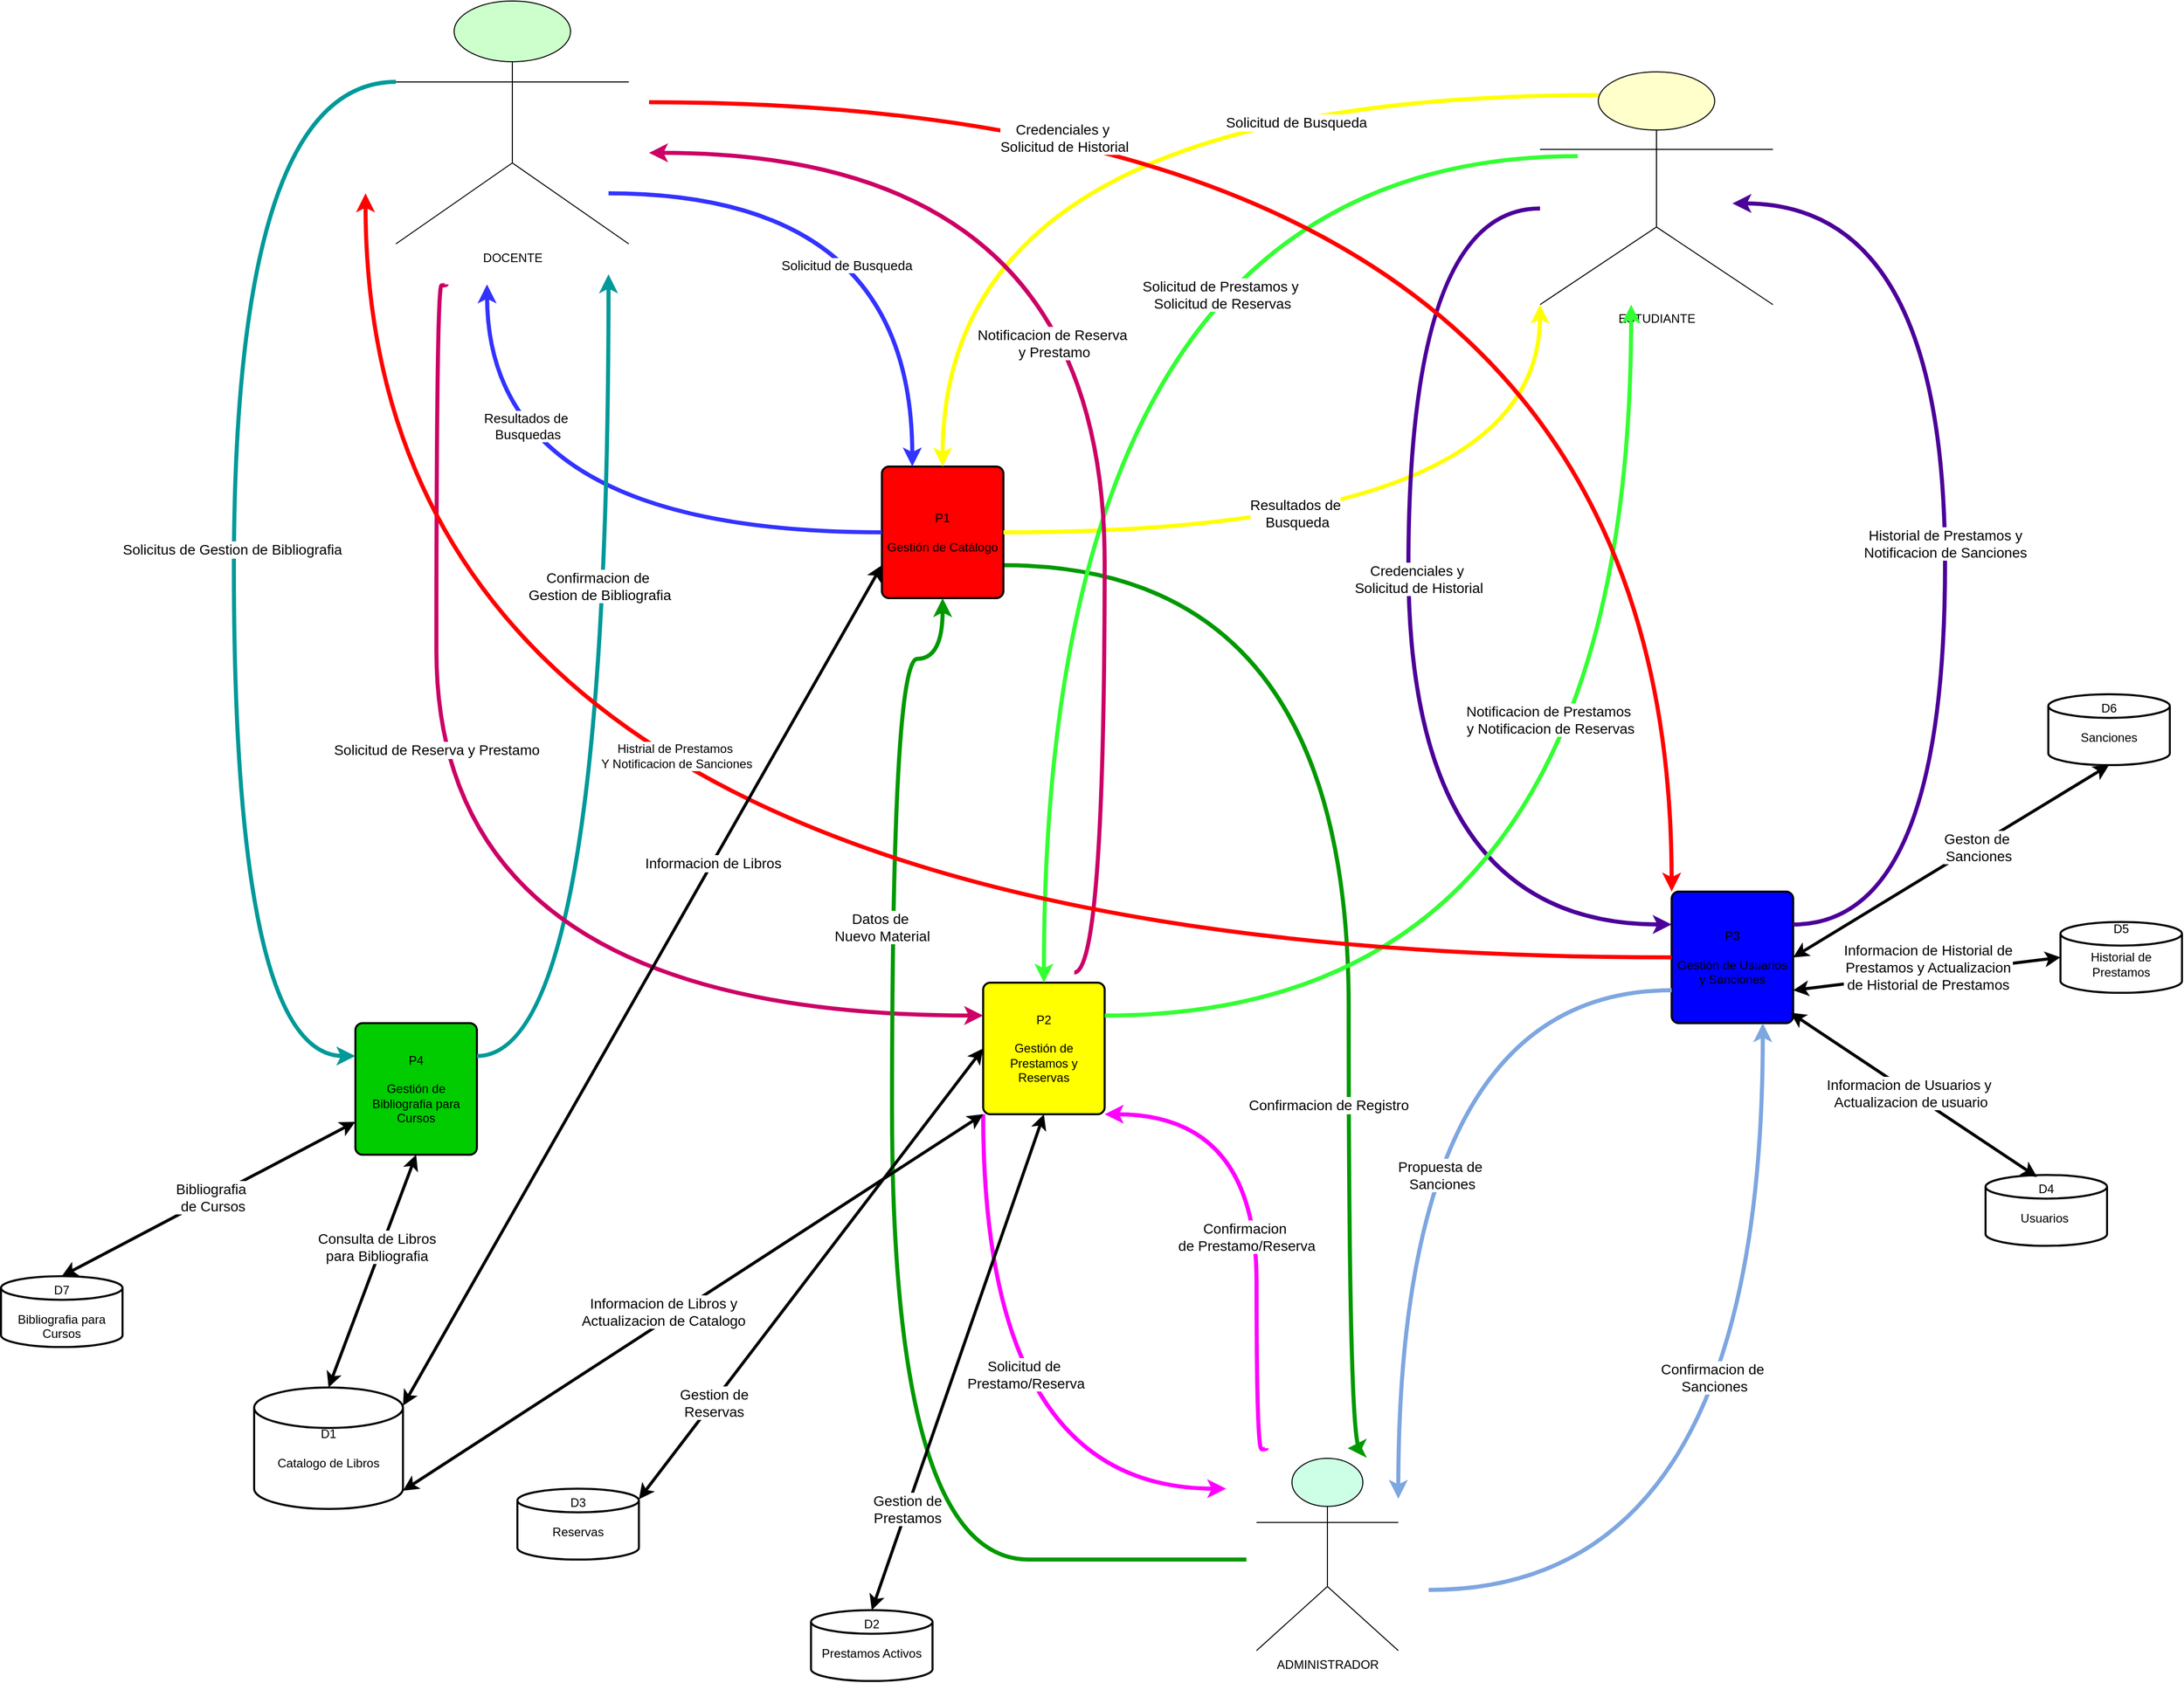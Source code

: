<mxfile version="28.2.0">
  <diagram name="Página-1" id="fpzE4_NS28Rr-2KfHzUo">
    <mxGraphModel dx="2323" dy="1923" grid="1" gridSize="12" guides="1" tooltips="1" connect="1" arrows="1" fold="1" page="1" pageScale="1" pageWidth="827" pageHeight="1169" math="0" shadow="0">
      <root>
        <mxCell id="0" />
        <mxCell id="1" parent="0" />
        <mxCell id="T5yh9XAndWMEfEpCIEIo-2" value="ESTUDIANTE" style="shape=umlActor;verticalLabelPosition=bottom;verticalAlign=top;html=1;outlineConnect=0;fillColor=#FFFFCC;" vertex="1" parent="1">
          <mxGeometry x="770" y="-100" width="230" height="230" as="geometry" />
        </mxCell>
        <mxCell id="T5yh9XAndWMEfEpCIEIo-3" value="DOCENTE" style="shape=umlActor;verticalLabelPosition=bottom;verticalAlign=top;html=1;outlineConnect=0;fillColor=#CCFFCC;" vertex="1" parent="1">
          <mxGeometry x="-360" y="-170" width="230" height="240" as="geometry" />
        </mxCell>
        <mxCell id="T5yh9XAndWMEfEpCIEIo-4" value="ADMINISTRADOR" style="shape=umlActor;verticalLabelPosition=bottom;verticalAlign=top;html=1;outlineConnect=0;fillColor=#CCFFE6;" vertex="1" parent="1">
          <mxGeometry x="490" y="1270" width="140" height="190" as="geometry" />
        </mxCell>
        <mxCell id="T5yh9XAndWMEfEpCIEIo-5" value="D2&lt;div&gt;&lt;br&gt;&lt;/div&gt;&lt;div&gt;Prestamos Activos&lt;/div&gt;&lt;div&gt;&lt;br&gt;&lt;/div&gt;" style="strokeWidth=2;html=1;shape=mxgraph.flowchart.database;whiteSpace=wrap;" vertex="1" parent="1">
          <mxGeometry x="50" y="1420" width="120" height="70" as="geometry" />
        </mxCell>
        <mxCell id="T5yh9XAndWMEfEpCIEIo-49" style="edgeStyle=orthogonalEdgeStyle;rounded=0;orthogonalLoop=1;jettySize=auto;html=1;exitX=1;exitY=0.75;exitDx=0;exitDy=0;curved=1;strokeColor=#009900;strokeWidth=4;" edge="1" parent="1" source="T5yh9XAndWMEfEpCIEIo-6">
          <mxGeometry relative="1" as="geometry">
            <mxPoint x="580" y="1260" as="targetPoint" />
            <Array as="points">
              <mxPoint x="581" y="388" />
              <mxPoint x="581" y="1260" />
            </Array>
          </mxGeometry>
        </mxCell>
        <mxCell id="T5yh9XAndWMEfEpCIEIo-50" value="Confirmacion de Registro" style="edgeLabel;html=1;align=center;verticalAlign=middle;resizable=0;points=[];fontSize=14;" vertex="1" connectable="0" parent="T5yh9XAndWMEfEpCIEIo-49">
          <mxGeometry x="0.093" y="-2" relative="1" as="geometry">
            <mxPoint x="-18" y="211" as="offset" />
          </mxGeometry>
        </mxCell>
        <mxCell id="T5yh9XAndWMEfEpCIEIo-6" value="&lt;div&gt;&lt;font style=&quot;vertical-align: inherit;&quot; dir=&quot;auto&quot;&gt;&lt;font style=&quot;vertical-align: inherit;&quot; dir=&quot;auto&quot;&gt;&lt;font style=&quot;vertical-align: inherit;&quot; dir=&quot;auto&quot;&gt;&lt;font style=&quot;vertical-align: inherit;&quot; dir=&quot;auto&quot;&gt;P1&lt;/font&gt;&lt;/font&gt;&lt;/font&gt;&lt;/font&gt;&lt;/div&gt;&lt;div&gt;&lt;font style=&quot;vertical-align: inherit;&quot; dir=&quot;auto&quot;&gt;&lt;font style=&quot;vertical-align: inherit;&quot; dir=&quot;auto&quot;&gt;&lt;font style=&quot;vertical-align: inherit;&quot; dir=&quot;auto&quot;&gt;&lt;font style=&quot;vertical-align: inherit;&quot; dir=&quot;auto&quot;&gt;&lt;br&gt;&lt;/font&gt;&lt;/font&gt;&lt;/font&gt;&lt;/font&gt;&lt;/div&gt;&lt;div&gt;&lt;font style=&quot;vertical-align: inherit;&quot; dir=&quot;auto&quot;&gt;&lt;font style=&quot;vertical-align: inherit;&quot; dir=&quot;auto&quot;&gt;&lt;font style=&quot;vertical-align: inherit;&quot; dir=&quot;auto&quot;&gt;&lt;font style=&quot;vertical-align: inherit;&quot; dir=&quot;auto&quot;&gt;&lt;font style=&quot;vertical-align: inherit;&quot; dir=&quot;auto&quot;&gt;&lt;font style=&quot;vertical-align: inherit;&quot; dir=&quot;auto&quot;&gt;Gestión de Catálogo&lt;/font&gt;&lt;/font&gt;&lt;/font&gt;&lt;/font&gt;&lt;/font&gt;&lt;/font&gt;&lt;/div&gt;" style="rounded=1;whiteSpace=wrap;html=1;absoluteArcSize=1;arcSize=14;strokeWidth=2;fillColor=#FF0000;" vertex="1" parent="1">
          <mxGeometry x="120" y="290" width="120" height="130" as="geometry" />
        </mxCell>
        <mxCell id="T5yh9XAndWMEfEpCIEIo-13" value="&lt;div&gt;&lt;font style=&quot;vertical-align: inherit;&quot; dir=&quot;auto&quot;&gt;&lt;font style=&quot;vertical-align: inherit;&quot; dir=&quot;auto&quot;&gt;&lt;font style=&quot;vertical-align: inherit;&quot; dir=&quot;auto&quot;&gt;&lt;font style=&quot;vertical-align: inherit;&quot; dir=&quot;auto&quot;&gt;&lt;font style=&quot;vertical-align: inherit;&quot; dir=&quot;auto&quot;&gt;&lt;font style=&quot;vertical-align: inherit;&quot; dir=&quot;auto&quot;&gt;P4&lt;/font&gt;&lt;/font&gt;&lt;/font&gt;&lt;/font&gt;&lt;/font&gt;&lt;/font&gt;&lt;/div&gt;&lt;div&gt;&lt;font style=&quot;vertical-align: inherit;&quot; dir=&quot;auto&quot;&gt;&lt;font style=&quot;vertical-align: inherit;&quot; dir=&quot;auto&quot;&gt;&lt;font style=&quot;vertical-align: inherit;&quot; dir=&quot;auto&quot;&gt;&lt;font style=&quot;vertical-align: inherit;&quot; dir=&quot;auto&quot;&gt;&lt;br&gt;&lt;/font&gt;&lt;/font&gt;&lt;/font&gt;&lt;/font&gt;&lt;/div&gt;&lt;div&gt;&lt;font style=&quot;vertical-align: inherit;&quot; dir=&quot;auto&quot;&gt;&lt;font style=&quot;vertical-align: inherit;&quot; dir=&quot;auto&quot;&gt;&lt;font style=&quot;vertical-align: inherit;&quot; dir=&quot;auto&quot;&gt;&lt;font style=&quot;vertical-align: inherit;&quot; dir=&quot;auto&quot;&gt;&lt;font style=&quot;vertical-align: inherit;&quot; dir=&quot;auto&quot;&gt;&lt;font style=&quot;vertical-align: inherit;&quot; dir=&quot;auto&quot;&gt;&lt;font style=&quot;vertical-align: inherit;&quot; dir=&quot;auto&quot;&gt;&lt;font style=&quot;vertical-align: inherit;&quot; dir=&quot;auto&quot;&gt;Gestión de Bibliografia para Cursos&lt;/font&gt;&lt;/font&gt;&lt;/font&gt;&lt;/font&gt;&lt;/font&gt;&lt;/font&gt;&lt;/font&gt;&lt;/font&gt;&lt;/div&gt;" style="rounded=1;whiteSpace=wrap;html=1;absoluteArcSize=1;arcSize=14;strokeWidth=2;fillColor=#00CC00;" vertex="1" parent="1">
          <mxGeometry x="-400" y="840" width="120" height="130" as="geometry" />
        </mxCell>
        <mxCell id="T5yh9XAndWMEfEpCIEIo-18" value="" style="endArrow=classic;html=1;rounded=0;entryX=0.5;entryY=0;entryDx=0;entryDy=0;strokeWidth=4;strokeColor=#FFFF00;exitX=0.25;exitY=0.1;exitDx=0;exitDy=0;exitPerimeter=0;edgeStyle=orthogonalEdgeStyle;curved=1;" edge="1" parent="1" source="T5yh9XAndWMEfEpCIEIo-2" target="T5yh9XAndWMEfEpCIEIo-6">
          <mxGeometry relative="1" as="geometry">
            <mxPoint x="370" y="120" as="sourcePoint" />
            <mxPoint x="180" y="370" as="targetPoint" />
          </mxGeometry>
        </mxCell>
        <mxCell id="T5yh9XAndWMEfEpCIEIo-19" value="Solicitud de Busqueda" style="edgeLabel;resizable=0;html=1;;align=center;verticalAlign=middle;fontSize=14;" connectable="0" vertex="1" parent="T5yh9XAndWMEfEpCIEIo-18">
          <mxGeometry relative="1" as="geometry">
            <mxPoint x="209" y="27" as="offset" />
          </mxGeometry>
        </mxCell>
        <mxCell id="T5yh9XAndWMEfEpCIEIo-21" value="" style="endArrow=classic;html=1;rounded=0;edgeStyle=orthogonalEdgeStyle;elbow=vertical;curved=1;strokeWidth=4;strokeColor=#FFFF00;entryX=0;entryY=1;entryDx=0;entryDy=0;entryPerimeter=0;" edge="1" parent="1" source="T5yh9XAndWMEfEpCIEIo-6" target="T5yh9XAndWMEfEpCIEIo-2">
          <mxGeometry relative="1" as="geometry">
            <mxPoint x="80" y="250" as="sourcePoint" />
            <mxPoint x="420" y="230" as="targetPoint" />
            <Array as="points">
              <mxPoint x="770" y="355" />
            </Array>
          </mxGeometry>
        </mxCell>
        <mxCell id="T5yh9XAndWMEfEpCIEIo-22" value="Resultados de&lt;div&gt;&amp;nbsp;Busqueda&lt;/div&gt;" style="edgeLabel;resizable=0;html=1;;align=center;verticalAlign=middle;fontSize=14;" connectable="0" vertex="1" parent="T5yh9XAndWMEfEpCIEIo-21">
          <mxGeometry relative="1" as="geometry">
            <mxPoint x="-90" y="-19" as="offset" />
          </mxGeometry>
        </mxCell>
        <mxCell id="T5yh9XAndWMEfEpCIEIo-23" value="" style="endArrow=classic;html=1;rounded=0;entryX=0.25;entryY=0;entryDx=0;entryDy=0;strokeColor=#3333FF;strokeWidth=4;edgeStyle=orthogonalEdgeStyle;curved=1;" edge="1" parent="1" target="T5yh9XAndWMEfEpCIEIo-6">
          <mxGeometry relative="1" as="geometry">
            <mxPoint x="-150" y="20" as="sourcePoint" />
            <mxPoint x="-170" y="290" as="targetPoint" />
          </mxGeometry>
        </mxCell>
        <mxCell id="T5yh9XAndWMEfEpCIEIo-24" value="&lt;font style=&quot;font-size: 13px;&quot;&gt;Solicitud de Busqueda&lt;/font&gt;" style="edgeLabel;resizable=0;html=1;;align=center;verticalAlign=middle;" connectable="0" vertex="1" parent="T5yh9XAndWMEfEpCIEIo-23">
          <mxGeometry relative="1" as="geometry">
            <mxPoint x="-50" y="70" as="offset" />
          </mxGeometry>
        </mxCell>
        <mxCell id="T5yh9XAndWMEfEpCIEIo-25" value="" style="endArrow=classic;html=1;rounded=0;exitX=0;exitY=0.5;exitDx=0;exitDy=0;strokeColor=#3333FF;strokeWidth=4;edgeStyle=orthogonalEdgeStyle;curved=1;" edge="1" parent="1" source="T5yh9XAndWMEfEpCIEIo-6">
          <mxGeometry relative="1" as="geometry">
            <mxPoint x="119.52" y="403.01" as="sourcePoint" />
            <mxPoint x="-270" y="110" as="targetPoint" />
          </mxGeometry>
        </mxCell>
        <mxCell id="T5yh9XAndWMEfEpCIEIo-26" value="Resultados de&amp;nbsp;&lt;div&gt;Busquedas&lt;/div&gt;" style="edgeLabel;resizable=0;html=1;;align=center;verticalAlign=middle;fontSize=13;" connectable="0" vertex="1" parent="T5yh9XAndWMEfEpCIEIo-25">
          <mxGeometry relative="1" as="geometry">
            <mxPoint x="-33" y="-105" as="offset" />
          </mxGeometry>
        </mxCell>
        <mxCell id="T5yh9XAndWMEfEpCIEIo-29" value="" style="endArrow=classic;html=1;rounded=0;exitX=1;exitY=0.25;exitDx=0;exitDy=0;edgeStyle=orthogonalEdgeStyle;curved=1;strokeWidth=4;strokeColor=#009999;" edge="1" parent="1" source="T5yh9XAndWMEfEpCIEIo-13">
          <mxGeometry relative="1" as="geometry">
            <mxPoint x="-120" y="710" as="sourcePoint" />
            <mxPoint x="-150" y="100" as="targetPoint" />
            <Array as="points">
              <mxPoint x="-150" y="873" />
            </Array>
          </mxGeometry>
        </mxCell>
        <mxCell id="T5yh9XAndWMEfEpCIEIo-30" value="Label" style="edgeLabel;resizable=0;html=1;;align=center;verticalAlign=middle;" connectable="0" vertex="1" parent="T5yh9XAndWMEfEpCIEIo-29">
          <mxGeometry relative="1" as="geometry">
            <mxPoint x="66" y="24" as="offset" />
          </mxGeometry>
        </mxCell>
        <mxCell id="T5yh9XAndWMEfEpCIEIo-31" value="" style="endArrow=classic;html=1;rounded=0;edgeStyle=orthogonalEdgeStyle;curved=1;strokeWidth=4;strokeColor=#009999;entryX=0;entryY=0.25;entryDx=0;entryDy=0;exitX=0;exitY=0.333;exitDx=0;exitDy=0;exitPerimeter=0;" edge="1" parent="1" source="T5yh9XAndWMEfEpCIEIo-3" target="T5yh9XAndWMEfEpCIEIo-13">
          <mxGeometry relative="1" as="geometry">
            <mxPoint x="-400" y="-70" as="sourcePoint" />
            <mxPoint x="-430" y="460" as="targetPoint" />
            <Array as="points">
              <mxPoint x="-520" y="-90" />
              <mxPoint x="-520" y="873" />
            </Array>
          </mxGeometry>
        </mxCell>
        <mxCell id="T5yh9XAndWMEfEpCIEIo-32" value="Solicitus de Gestion de Bibliografia&amp;nbsp;" style="edgeLabel;resizable=0;html=1;;align=center;verticalAlign=middle;fontSize=14;" connectable="0" vertex="1" parent="T5yh9XAndWMEfEpCIEIo-31">
          <mxGeometry relative="1" as="geometry" />
        </mxCell>
        <mxCell id="T5yh9XAndWMEfEpCIEIo-34" value="&lt;div&gt;&lt;font style=&quot;vertical-align: inherit;&quot; dir=&quot;auto&quot;&gt;&lt;font style=&quot;vertical-align: inherit;&quot; dir=&quot;auto&quot;&gt;&lt;font style=&quot;vertical-align: inherit;&quot; dir=&quot;auto&quot;&gt;&lt;font style=&quot;vertical-align: inherit;&quot; dir=&quot;auto&quot;&gt;P3&lt;/font&gt;&lt;/font&gt;&lt;/font&gt;&lt;/font&gt;&lt;/div&gt;&lt;div&gt;&lt;font style=&quot;vertical-align: inherit;&quot; dir=&quot;auto&quot;&gt;&lt;font style=&quot;vertical-align: inherit;&quot; dir=&quot;auto&quot;&gt;&lt;font style=&quot;vertical-align: inherit;&quot; dir=&quot;auto&quot;&gt;&lt;font style=&quot;vertical-align: inherit;&quot; dir=&quot;auto&quot;&gt;&lt;br&gt;&lt;/font&gt;&lt;/font&gt;&lt;/font&gt;&lt;/font&gt;&lt;/div&gt;&lt;div&gt;&lt;font style=&quot;vertical-align: inherit;&quot; dir=&quot;auto&quot;&gt;&lt;font style=&quot;vertical-align: inherit;&quot; dir=&quot;auto&quot;&gt;&lt;font style=&quot;vertical-align: inherit;&quot; dir=&quot;auto&quot;&gt;&lt;font style=&quot;vertical-align: inherit;&quot; dir=&quot;auto&quot;&gt;&lt;font style=&quot;vertical-align: inherit;&quot; dir=&quot;auto&quot;&gt;&lt;font style=&quot;vertical-align: inherit;&quot; dir=&quot;auto&quot;&gt;Gestión de Usuarios y Sanciones&lt;/font&gt;&lt;/font&gt;&lt;/font&gt;&lt;/font&gt;&lt;/font&gt;&lt;/font&gt;&lt;/div&gt;" style="rounded=1;whiteSpace=wrap;html=1;absoluteArcSize=1;arcSize=14;strokeWidth=2;fillColor=#0000FF;" vertex="1" parent="1">
          <mxGeometry x="900" y="710" width="120" height="130" as="geometry" />
        </mxCell>
        <mxCell id="T5yh9XAndWMEfEpCIEIo-35" value="D4&lt;div&gt;&lt;br&gt;&lt;/div&gt;&lt;div&gt;Usuarios&amp;nbsp;&lt;/div&gt;&lt;div&gt;&lt;br&gt;&lt;/div&gt;" style="strokeWidth=2;html=1;shape=mxgraph.flowchart.database;whiteSpace=wrap;" vertex="1" parent="1">
          <mxGeometry x="1210" y="990" width="120" height="70" as="geometry" />
        </mxCell>
        <mxCell id="T5yh9XAndWMEfEpCIEIo-36" value="" style="endArrow=classic;html=1;rounded=0;strokeWidth=4;strokeColor=#4C0099;exitX=1;exitY=0.25;exitDx=0;exitDy=0;edgeStyle=orthogonalEdgeStyle;curved=1;" edge="1" parent="1" source="T5yh9XAndWMEfEpCIEIo-34">
          <mxGeometry relative="1" as="geometry">
            <mxPoint x="1040" y="708" as="sourcePoint" />
            <mxPoint x="960" y="30" as="targetPoint" />
            <Array as="points">
              <mxPoint x="1170" y="743" />
              <mxPoint x="1170" y="30" />
            </Array>
          </mxGeometry>
        </mxCell>
        <mxCell id="T5yh9XAndWMEfEpCIEIo-37" value="Historial de Prestamos y&lt;div&gt;Notificacion de Sanciones&lt;/div&gt;" style="edgeLabel;resizable=0;html=1;;align=center;verticalAlign=middle;fontSize=14;" connectable="0" vertex="1" parent="T5yh9XAndWMEfEpCIEIo-36">
          <mxGeometry relative="1" as="geometry">
            <mxPoint y="10" as="offset" />
          </mxGeometry>
        </mxCell>
        <mxCell id="T5yh9XAndWMEfEpCIEIo-38" value="" style="endArrow=classic;html=1;rounded=0;entryX=0;entryY=0.25;entryDx=0;entryDy=0;edgeStyle=orthogonalEdgeStyle;elbow=vertical;curved=1;strokeWidth=4;strokeColor=#4C0099;" edge="1" parent="1" source="T5yh9XAndWMEfEpCIEIo-2" target="T5yh9XAndWMEfEpCIEIo-34">
          <mxGeometry relative="1" as="geometry">
            <mxPoint x="510" y="230" as="sourcePoint" />
            <mxPoint x="970" y="220" as="targetPoint" />
            <Array as="points">
              <mxPoint x="640" y="35" />
              <mxPoint x="640" y="743" />
            </Array>
          </mxGeometry>
        </mxCell>
        <mxCell id="T5yh9XAndWMEfEpCIEIo-39" value="Credenciales y&amp;nbsp;&lt;div&gt;Solicitud de Historial&lt;/div&gt;" style="edgeLabel;resizable=0;html=1;;align=center;verticalAlign=middle;fontSize=14;" connectable="0" vertex="1" parent="T5yh9XAndWMEfEpCIEIo-38">
          <mxGeometry relative="1" as="geometry">
            <mxPoint x="10" y="-53" as="offset" />
          </mxGeometry>
        </mxCell>
        <mxCell id="T5yh9XAndWMEfEpCIEIo-40" value="&lt;div&gt;&lt;font style=&quot;vertical-align: inherit;&quot; dir=&quot;auto&quot;&gt;&lt;font style=&quot;vertical-align: inherit;&quot; dir=&quot;auto&quot;&gt;&lt;font style=&quot;vertical-align: inherit;&quot; dir=&quot;auto&quot;&gt;&lt;font style=&quot;vertical-align: inherit;&quot; dir=&quot;auto&quot;&gt;&lt;font style=&quot;vertical-align: inherit;&quot; dir=&quot;auto&quot;&gt;&lt;font style=&quot;vertical-align: inherit;&quot; dir=&quot;auto&quot;&gt;P2&lt;/font&gt;&lt;/font&gt;&lt;/font&gt;&lt;/font&gt;&lt;/font&gt;&lt;/font&gt;&lt;/div&gt;&lt;div&gt;&lt;font style=&quot;vertical-align: inherit;&quot; dir=&quot;auto&quot;&gt;&lt;font style=&quot;vertical-align: inherit;&quot; dir=&quot;auto&quot;&gt;&lt;font style=&quot;vertical-align: inherit;&quot; dir=&quot;auto&quot;&gt;&lt;font style=&quot;vertical-align: inherit;&quot; dir=&quot;auto&quot;&gt;&lt;br&gt;&lt;/font&gt;&lt;/font&gt;&lt;/font&gt;&lt;/font&gt;&lt;/div&gt;&lt;div&gt;&lt;font style=&quot;vertical-align: inherit;&quot; dir=&quot;auto&quot;&gt;&lt;font style=&quot;vertical-align: inherit;&quot; dir=&quot;auto&quot;&gt;&lt;font style=&quot;vertical-align: inherit;&quot; dir=&quot;auto&quot;&gt;&lt;font style=&quot;vertical-align: inherit;&quot; dir=&quot;auto&quot;&gt;&lt;font style=&quot;vertical-align: inherit;&quot; dir=&quot;auto&quot;&gt;&lt;font style=&quot;vertical-align: inherit;&quot; dir=&quot;auto&quot;&gt;&lt;font style=&quot;vertical-align: inherit;&quot; dir=&quot;auto&quot;&gt;&lt;font style=&quot;vertical-align: inherit;&quot; dir=&quot;auto&quot;&gt;Gestión de Prestamos y Reservas&lt;/font&gt;&lt;/font&gt;&lt;/font&gt;&lt;/font&gt;&lt;/font&gt;&lt;/font&gt;&lt;/font&gt;&lt;/font&gt;&lt;/div&gt;" style="rounded=1;whiteSpace=wrap;html=1;absoluteArcSize=1;arcSize=14;strokeWidth=2;fillColor=#FFFF00;" vertex="1" parent="1">
          <mxGeometry x="220" y="800" width="120" height="130" as="geometry" />
        </mxCell>
        <mxCell id="T5yh9XAndWMEfEpCIEIo-41" value="" style="endArrow=classic;html=1;rounded=0;entryX=0.5;entryY=0;entryDx=0;entryDy=0;strokeColor=#33FF33;strokeWidth=4;exitX=0.162;exitY=0.362;exitDx=0;exitDy=0;exitPerimeter=0;edgeStyle=orthogonalEdgeStyle;curved=1;" edge="1" parent="1" source="T5yh9XAndWMEfEpCIEIo-2" target="T5yh9XAndWMEfEpCIEIo-40">
          <mxGeometry relative="1" as="geometry">
            <mxPoint x="460" y="240" as="sourcePoint" />
            <mxPoint x="230" y="500" as="targetPoint" />
          </mxGeometry>
        </mxCell>
        <mxCell id="T5yh9XAndWMEfEpCIEIo-42" value="Solicitud de Prestamos y&amp;nbsp;&lt;div&gt;Solicitud de Reservas&lt;/div&gt;" style="edgeLabel;resizable=0;html=1;;align=center;verticalAlign=middle;fontSize=14;" connectable="0" vertex="1" parent="T5yh9XAndWMEfEpCIEIo-41">
          <mxGeometry relative="1" as="geometry">
            <mxPoint x="176" y="-8" as="offset" />
          </mxGeometry>
        </mxCell>
        <mxCell id="T5yh9XAndWMEfEpCIEIo-43" value="" style="endArrow=classic;html=1;rounded=0;exitX=1;exitY=0.25;exitDx=0;exitDy=0;edgeStyle=orthogonalEdgeStyle;curved=1;strokeColor=#33FF33;strokeWidth=4;" edge="1" parent="1" source="T5yh9XAndWMEfEpCIEIo-40" target="T5yh9XAndWMEfEpCIEIo-2">
          <mxGeometry relative="1" as="geometry">
            <mxPoint x="130" y="620" as="sourcePoint" />
            <mxPoint x="550" y="180" as="targetPoint" />
            <Array as="points">
              <mxPoint x="860" y="833" />
            </Array>
          </mxGeometry>
        </mxCell>
        <mxCell id="T5yh9XAndWMEfEpCIEIo-44" value="Notificacion de Prestamos&amp;nbsp;&lt;div&gt;y Notificacion de Reservas&lt;/div&gt;" style="edgeLabel;resizable=0;html=1;;align=center;verticalAlign=middle;fontSize=14;" connectable="0" vertex="1" parent="T5yh9XAndWMEfEpCIEIo-43">
          <mxGeometry relative="1" as="geometry">
            <mxPoint x="-80" y="-201" as="offset" />
          </mxGeometry>
        </mxCell>
        <mxCell id="T5yh9XAndWMEfEpCIEIo-45" value="" style="endArrow=classic;html=1;rounded=0;entryX=0;entryY=0.25;entryDx=0;entryDy=0;strokeColor=#CC0066;strokeWidth=4;edgeStyle=orthogonalEdgeStyle;curved=1;" edge="1" parent="1" target="T5yh9XAndWMEfEpCIEIo-40">
          <mxGeometry relative="1" as="geometry">
            <mxPoint x="-310" y="110" as="sourcePoint" />
            <mxPoint x="230" y="740" as="targetPoint" />
            <Array as="points">
              <mxPoint x="-320" y="111" />
              <mxPoint x="-320" y="833" />
            </Array>
          </mxGeometry>
        </mxCell>
        <mxCell id="T5yh9XAndWMEfEpCIEIo-46" value="Solicitud de Reserva y Prestamo" style="edgeLabel;resizable=0;html=1;;align=center;verticalAlign=middle;fontSize=14;" connectable="0" vertex="1" parent="T5yh9XAndWMEfEpCIEIo-45">
          <mxGeometry relative="1" as="geometry">
            <mxPoint y="-167" as="offset" />
          </mxGeometry>
        </mxCell>
        <mxCell id="T5yh9XAndWMEfEpCIEIo-47" value="" style="endArrow=classic;html=1;rounded=0;strokeColor=#CC0066;strokeWidth=4;edgeStyle=orthogonalEdgeStyle;curved=1;" edge="1" parent="1">
          <mxGeometry relative="1" as="geometry">
            <mxPoint x="310" y="790" as="sourcePoint" />
            <mxPoint x="-110" y="-20" as="targetPoint" />
            <Array as="points">
              <mxPoint x="340" y="790" />
              <mxPoint x="340" y="-20" />
            </Array>
          </mxGeometry>
        </mxCell>
        <mxCell id="T5yh9XAndWMEfEpCIEIo-48" value="Notificacion de Reserva&lt;div&gt;&amp;nbsp;y Prestamo&lt;/div&gt;" style="edgeLabel;resizable=0;html=1;;align=center;verticalAlign=middle;fontSize=14;" connectable="0" vertex="1" parent="T5yh9XAndWMEfEpCIEIo-47">
          <mxGeometry relative="1" as="geometry">
            <mxPoint x="-52" y="-7" as="offset" />
          </mxGeometry>
        </mxCell>
        <mxCell id="T5yh9XAndWMEfEpCIEIo-51" value="" style="endArrow=classic;html=1;rounded=0;entryX=0.5;entryY=1;entryDx=0;entryDy=0;edgeStyle=orthogonalEdgeStyle;curved=1;strokeColor=#009900;strokeWidth=4;" edge="1" parent="1" target="T5yh9XAndWMEfEpCIEIo-6">
          <mxGeometry relative="1" as="geometry">
            <mxPoint x="480" y="1370" as="sourcePoint" />
            <mxPoint x="660" y="360" as="targetPoint" />
            <Array as="points">
              <mxPoint x="400" y="1370" />
              <mxPoint x="130" y="1370" />
              <mxPoint x="130" y="480" />
              <mxPoint x="180" y="480" />
            </Array>
          </mxGeometry>
        </mxCell>
        <mxCell id="T5yh9XAndWMEfEpCIEIo-52" value="Datos de&amp;nbsp;&lt;div&gt;Nuevo Material&lt;/div&gt;" style="edgeLabel;resizable=0;html=1;;align=center;verticalAlign=middle;fontSize=14;" connectable="0" vertex="1" parent="T5yh9XAndWMEfEpCIEIo-51">
          <mxGeometry relative="1" as="geometry">
            <mxPoint x="-10" y="-300" as="offset" />
          </mxGeometry>
        </mxCell>
        <mxCell id="T5yh9XAndWMEfEpCIEIo-61" value="" style="endArrow=classic;html=1;rounded=0;exitX=0;exitY=1;exitDx=0;exitDy=0;edgeStyle=orthogonalEdgeStyle;curved=1;strokeColor=#FF00FF;strokeWidth=4;" edge="1" parent="1" source="T5yh9XAndWMEfEpCIEIo-40">
          <mxGeometry relative="1" as="geometry">
            <mxPoint x="410" y="1150" as="sourcePoint" />
            <mxPoint x="460" y="1300" as="targetPoint" />
            <Array as="points">
              <mxPoint x="220" y="1300" />
            </Array>
          </mxGeometry>
        </mxCell>
        <mxCell id="T5yh9XAndWMEfEpCIEIo-62" value="&lt;span style=&quot;font-size: 14px;&quot;&gt;Solicitud de&lt;/span&gt;&lt;div&gt;&lt;span style=&quot;font-size: 14px;&quot;&gt;&amp;nbsp;Prestamo/Reserva&lt;/span&gt;&lt;/div&gt;" style="edgeLabel;resizable=0;html=1;;align=center;verticalAlign=middle;" connectable="0" vertex="1" parent="T5yh9XAndWMEfEpCIEIo-61">
          <mxGeometry relative="1" as="geometry">
            <mxPoint x="40" y="-48" as="offset" />
          </mxGeometry>
        </mxCell>
        <mxCell id="T5yh9XAndWMEfEpCIEIo-63" value="" style="endArrow=classic;html=1;rounded=0;entryX=1;entryY=1;entryDx=0;entryDy=0;edgeStyle=orthogonalEdgeStyle;curved=1;strokeColor=#FF00FF;strokeWidth=4;" edge="1" parent="1" target="T5yh9XAndWMEfEpCIEIo-40">
          <mxGeometry relative="1" as="geometry">
            <mxPoint x="500" y="1260" as="sourcePoint" />
            <mxPoint x="510" y="1150" as="targetPoint" />
            <Array as="points">
              <mxPoint x="490" y="1261" />
              <mxPoint x="490" y="930" />
            </Array>
          </mxGeometry>
        </mxCell>
        <mxCell id="T5yh9XAndWMEfEpCIEIo-64" value="Confirmacion&amp;nbsp;&lt;div&gt;de Prestamo/Reserva&lt;/div&gt;" style="edgeLabel;resizable=0;html=1;;align=center;verticalAlign=middle;fontSize=14;" connectable="0" vertex="1" parent="T5yh9XAndWMEfEpCIEIo-63">
          <mxGeometry relative="1" as="geometry">
            <mxPoint x="-10" y="25" as="offset" />
          </mxGeometry>
        </mxCell>
        <mxCell id="T5yh9XAndWMEfEpCIEIo-68" value="" style="endArrow=classic;html=1;rounded=0;exitX=0;exitY=0.75;exitDx=0;exitDy=0;edgeStyle=orthogonalEdgeStyle;curved=1;strokeWidth=4;strokeColor=#7EA6E0;" edge="1" parent="1" source="T5yh9XAndWMEfEpCIEIo-34">
          <mxGeometry relative="1" as="geometry">
            <mxPoint x="410" y="970" as="sourcePoint" />
            <mxPoint x="630" y="1310" as="targetPoint" />
          </mxGeometry>
        </mxCell>
        <mxCell id="T5yh9XAndWMEfEpCIEIo-69" value="Propuesta de&amp;nbsp;&lt;div&gt;Sanciones&lt;/div&gt;" style="edgeLabel;resizable=0;html=1;;align=center;verticalAlign=middle;fontSize=14;" connectable="0" vertex="1" parent="T5yh9XAndWMEfEpCIEIo-68">
          <mxGeometry relative="1" as="geometry">
            <mxPoint x="42" y="66" as="offset" />
          </mxGeometry>
        </mxCell>
        <mxCell id="T5yh9XAndWMEfEpCIEIo-70" value="" style="endArrow=classic;html=1;rounded=0;entryX=0.75;entryY=1;entryDx=0;entryDy=0;edgeStyle=orthogonalEdgeStyle;curved=1;strokeWidth=4;strokeColor=#7EA6E0;" edge="1" parent="1" target="T5yh9XAndWMEfEpCIEIo-34">
          <mxGeometry relative="1" as="geometry">
            <mxPoint x="660" y="1400" as="sourcePoint" />
            <mxPoint x="510" y="1150" as="targetPoint" />
          </mxGeometry>
        </mxCell>
        <mxCell id="T5yh9XAndWMEfEpCIEIo-71" value="Confirmacion de&lt;div&gt;&amp;nbsp;Sanciones&lt;/div&gt;" style="edgeLabel;resizable=0;html=1;;align=center;verticalAlign=middle;fontSize=14;" connectable="0" vertex="1" parent="T5yh9XAndWMEfEpCIEIo-70">
          <mxGeometry relative="1" as="geometry">
            <mxPoint x="-50" y="-95" as="offset" />
          </mxGeometry>
        </mxCell>
        <mxCell id="T5yh9XAndWMEfEpCIEIo-72" value="D5&lt;div&gt;&lt;br&gt;&lt;/div&gt;&lt;div&gt;Historial de Prestamos&lt;/div&gt;&lt;div&gt;&lt;br&gt;&lt;/div&gt;" style="strokeWidth=2;html=1;shape=mxgraph.flowchart.database;whiteSpace=wrap;" vertex="1" parent="1">
          <mxGeometry x="1284" y="740" width="120" height="70" as="geometry" />
        </mxCell>
        <mxCell id="T5yh9XAndWMEfEpCIEIo-73" value="D6&lt;div&gt;&lt;br&gt;&lt;/div&gt;&lt;div&gt;Sanciones&lt;/div&gt;&lt;div&gt;&lt;br&gt;&lt;/div&gt;" style="strokeWidth=2;html=1;shape=mxgraph.flowchart.database;whiteSpace=wrap;" vertex="1" parent="1">
          <mxGeometry x="1272" y="515" width="120" height="70" as="geometry" />
        </mxCell>
        <mxCell id="T5yh9XAndWMEfEpCIEIo-75" value="" style="endArrow=classic;html=1;rounded=0;entryX=0;entryY=0;entryDx=0;entryDy=0;strokeColor=#FF0000;strokeWidth=4;edgeStyle=orthogonalEdgeStyle;curved=1;" edge="1" parent="1" target="T5yh9XAndWMEfEpCIEIo-34">
          <mxGeometry relative="1" as="geometry">
            <mxPoint x="-110" y="-70" as="sourcePoint" />
            <mxPoint x="282" y="220" as="targetPoint" />
          </mxGeometry>
        </mxCell>
        <mxCell id="T5yh9XAndWMEfEpCIEIo-76" value="Credenciales y&amp;nbsp;&lt;div&gt;Solicitud de Historial&lt;/div&gt;" style="edgeLabel;resizable=0;html=1;;align=center;verticalAlign=middle;fontSize=14;" connectable="0" vertex="1" parent="T5yh9XAndWMEfEpCIEIo-75">
          <mxGeometry relative="1" as="geometry">
            <mxPoint x="-485" y="34" as="offset" />
          </mxGeometry>
        </mxCell>
        <mxCell id="T5yh9XAndWMEfEpCIEIo-77" value="" style="endArrow=classic;html=1;rounded=0;exitX=0;exitY=0.5;exitDx=0;exitDy=0;strokeColor=#FF0000;strokeWidth=4;edgeStyle=orthogonalEdgeStyle;curved=1;" edge="1" parent="1" source="T5yh9XAndWMEfEpCIEIo-34">
          <mxGeometry relative="1" as="geometry">
            <mxPoint x="340" y="610" as="sourcePoint" />
            <mxPoint x="-390" y="20" as="targetPoint" />
          </mxGeometry>
        </mxCell>
        <mxCell id="T5yh9XAndWMEfEpCIEIo-78" value="Confirmacion de&amp;nbsp;&lt;div&gt;Gestion&amp;nbsp;&lt;span style=&quot;background-color: light-dark(#ffffff, var(--ge-dark-color, #121212)); color: light-dark(rgb(0, 0, 0), rgb(255, 255, 255));&quot;&gt;de Bibliografia&lt;/span&gt;&lt;/div&gt;" style="edgeLabel;resizable=0;html=1;;align=center;verticalAlign=middle;fontSize=14;" connectable="0" vertex="1" parent="T5yh9XAndWMEfEpCIEIo-77">
          <mxGeometry relative="1" as="geometry">
            <mxPoint x="-37" y="-367" as="offset" />
          </mxGeometry>
        </mxCell>
        <mxCell id="T5yh9XAndWMEfEpCIEIo-111" value="&lt;span&gt;Histrial de Prestamos&amp;nbsp;&lt;/span&gt;&lt;div&gt;&lt;span&gt;Y Notificacion de Sanciones&lt;/span&gt;&lt;/div&gt;" style="edgeLabel;html=1;align=center;verticalAlign=middle;resizable=0;points=[];fontSize=12;" vertex="1" connectable="0" parent="T5yh9XAndWMEfEpCIEIo-77">
          <mxGeometry x="-0.047" y="-198" relative="1" as="geometry">
            <mxPoint x="-9" y="-1" as="offset" />
          </mxGeometry>
        </mxCell>
        <mxCell id="T5yh9XAndWMEfEpCIEIo-80" value="D3&lt;div&gt;&lt;br&gt;&lt;/div&gt;&lt;div&gt;Reservas&lt;/div&gt;&lt;div&gt;&lt;br&gt;&lt;/div&gt;" style="strokeWidth=2;html=1;shape=mxgraph.flowchart.database;whiteSpace=wrap;" vertex="1" parent="1">
          <mxGeometry x="-240" y="1300" width="120" height="70" as="geometry" />
        </mxCell>
        <mxCell id="T5yh9XAndWMEfEpCIEIo-83" value="" style="endArrow=classic;startArrow=classic;html=1;rounded=0;entryX=0.5;entryY=1;entryDx=0;entryDy=0;exitX=0.5;exitY=0;exitDx=0;exitDy=0;exitPerimeter=0;strokeWidth=3;" edge="1" parent="1" source="T5yh9XAndWMEfEpCIEIo-5" target="T5yh9XAndWMEfEpCIEIo-40">
          <mxGeometry width="50" height="50" relative="1" as="geometry">
            <mxPoint y="1230" as="sourcePoint" />
            <mxPoint x="50" y="1180" as="targetPoint" />
          </mxGeometry>
        </mxCell>
        <mxCell id="T5yh9XAndWMEfEpCIEIo-123" value="&lt;span style=&quot;font-size: 14px;&quot;&gt;Gestion de&lt;/span&gt;&lt;div&gt;&lt;span style=&quot;font-size: 14px;&quot;&gt;Prestamos&lt;/span&gt;&lt;/div&gt;" style="edgeLabel;html=1;align=center;verticalAlign=middle;resizable=0;points=[];" vertex="1" connectable="0" parent="T5yh9XAndWMEfEpCIEIo-83">
          <mxGeometry x="-0.556" y="4" relative="1" as="geometry">
            <mxPoint x="1" y="10" as="offset" />
          </mxGeometry>
        </mxCell>
        <mxCell id="T5yh9XAndWMEfEpCIEIo-84" value="" style="endArrow=classic;startArrow=classic;html=1;rounded=0;entryX=0;entryY=0.5;entryDx=0;entryDy=0;exitX=1;exitY=0.15;exitDx=0;exitDy=0;exitPerimeter=0;strokeWidth=3;" edge="1" parent="1" source="T5yh9XAndWMEfEpCIEIo-80" target="T5yh9XAndWMEfEpCIEIo-40">
          <mxGeometry width="50" height="50" relative="1" as="geometry">
            <mxPoint x="40" y="1310" as="sourcePoint" />
            <mxPoint x="290" y="940" as="targetPoint" />
          </mxGeometry>
        </mxCell>
        <mxCell id="T5yh9XAndWMEfEpCIEIo-124" value="Gestion de&lt;div&gt;Reservas&lt;/div&gt;" style="edgeLabel;html=1;align=center;verticalAlign=middle;resizable=0;points=[];fontSize=14;" vertex="1" connectable="0" parent="T5yh9XAndWMEfEpCIEIo-84">
          <mxGeometry x="-0.568" relative="1" as="geometry">
            <mxPoint as="offset" />
          </mxGeometry>
        </mxCell>
        <mxCell id="T5yh9XAndWMEfEpCIEIo-86" value="" style="endArrow=classic;startArrow=classic;html=1;rounded=0;entryX=0;entryY=0.75;entryDx=0;entryDy=0;exitX=1;exitY=0.15;exitDx=0;exitDy=0;exitPerimeter=0;strokeWidth=3;" edge="1" parent="1" source="T5yh9XAndWMEfEpCIEIo-88" target="T5yh9XAndWMEfEpCIEIo-6">
          <mxGeometry width="50" height="50" relative="1" as="geometry">
            <mxPoint x="-110" y="1181" as="sourcePoint" />
            <mxPoint x="230" y="875" as="targetPoint" />
          </mxGeometry>
        </mxCell>
        <mxCell id="T5yh9XAndWMEfEpCIEIo-121" value="&lt;span style=&quot;font-size: 14px;&quot;&gt;Informacion de Libros&lt;/span&gt;" style="edgeLabel;html=1;align=center;verticalAlign=middle;resizable=0;points=[];" vertex="1" connectable="0" parent="T5yh9XAndWMEfEpCIEIo-86">
          <mxGeometry x="0.291" relative="1" as="geometry">
            <mxPoint as="offset" />
          </mxGeometry>
        </mxCell>
        <mxCell id="T5yh9XAndWMEfEpCIEIo-87" value="&lt;font style=&quot;vertical-align: inherit;&quot; dir=&quot;auto&quot;&gt;&lt;font style=&quot;vertical-align: inherit;&quot; dir=&quot;auto&quot;&gt;D7&lt;/font&gt;&lt;/font&gt;&lt;div&gt;&lt;font style=&quot;vertical-align: inherit;&quot; dir=&quot;auto&quot;&gt;&lt;font style=&quot;vertical-align: inherit;&quot; dir=&quot;auto&quot;&gt;&lt;br&gt;&lt;/font&gt;&lt;/font&gt;&lt;/div&gt;&lt;div&gt;&lt;font style=&quot;vertical-align: inherit;&quot; dir=&quot;auto&quot;&gt;&lt;font style=&quot;vertical-align: inherit;&quot; dir=&quot;auto&quot;&gt;Bibliografia para Cursos&lt;/font&gt;&lt;/font&gt;&lt;/div&gt;" style="strokeWidth=2;html=1;shape=mxgraph.flowchart.database;whiteSpace=wrap;" vertex="1" parent="1">
          <mxGeometry x="-750" y="1090" width="120" height="70" as="geometry" />
        </mxCell>
        <mxCell id="T5yh9XAndWMEfEpCIEIo-88" value="&lt;font style=&quot;vertical-align: inherit;&quot; dir=&quot;auto&quot;&gt;&lt;font style=&quot;vertical-align: inherit;&quot; dir=&quot;auto&quot;&gt;D1&lt;/font&gt;&lt;/font&gt;&lt;div&gt;&lt;font style=&quot;vertical-align: inherit;&quot; dir=&quot;auto&quot;&gt;&lt;font style=&quot;vertical-align: inherit;&quot; dir=&quot;auto&quot;&gt;&lt;br&gt;&lt;/font&gt;&lt;/font&gt;&lt;/div&gt;&lt;div&gt;Catalogo de Libros&lt;/div&gt;" style="strokeWidth=2;html=1;shape=mxgraph.flowchart.database;whiteSpace=wrap;" vertex="1" parent="1">
          <mxGeometry x="-500" y="1200" width="147" height="120" as="geometry" />
        </mxCell>
        <mxCell id="T5yh9XAndWMEfEpCIEIo-90" value="" style="endArrow=classic;startArrow=classic;html=1;rounded=0;exitX=1;exitY=0.85;exitDx=0;exitDy=0;exitPerimeter=0;strokeWidth=3;entryX=0;entryY=1;entryDx=0;entryDy=0;" edge="1" parent="1" source="T5yh9XAndWMEfEpCIEIo-88" target="T5yh9XAndWMEfEpCIEIo-40">
          <mxGeometry width="50" height="50" relative="1" as="geometry">
            <mxPoint y="870" as="sourcePoint" />
            <mxPoint x="240" y="940" as="targetPoint" />
          </mxGeometry>
        </mxCell>
        <mxCell id="T5yh9XAndWMEfEpCIEIo-122" value="&lt;span style=&quot;font-size: 14px;&quot;&gt;Informacion de Libros y&lt;/span&gt;&lt;div&gt;&lt;span style=&quot;font-size: 14px;&quot;&gt;Actualizacion de Catalogo&lt;/span&gt;&lt;/div&gt;" style="edgeLabel;html=1;align=center;verticalAlign=middle;resizable=0;points=[];" vertex="1" connectable="0" parent="T5yh9XAndWMEfEpCIEIo-90">
          <mxGeometry x="-0.039" y="-1" relative="1" as="geometry">
            <mxPoint x="-19" y="1" as="offset" />
          </mxGeometry>
        </mxCell>
        <mxCell id="T5yh9XAndWMEfEpCIEIo-91" value="" style="endArrow=classic;startArrow=classic;html=1;rounded=0;exitX=0.5;exitY=0;exitDx=0;exitDy=0;exitPerimeter=0;entryX=0.5;entryY=1;entryDx=0;entryDy=0;strokeWidth=3;" edge="1" parent="1" source="T5yh9XAndWMEfEpCIEIo-88" target="T5yh9XAndWMEfEpCIEIo-13">
          <mxGeometry width="50" height="50" relative="1" as="geometry">
            <mxPoint y="870" as="sourcePoint" />
            <mxPoint x="50" y="820" as="targetPoint" />
          </mxGeometry>
        </mxCell>
        <mxCell id="T5yh9XAndWMEfEpCIEIo-125" value="&lt;span style=&quot;font-size: 14px;&quot;&gt;Consulta de Libros&lt;/span&gt;&lt;div&gt;&lt;span style=&quot;font-size: 14px;&quot;&gt;para Bibliografia&lt;/span&gt;&lt;/div&gt;" style="edgeLabel;html=1;align=center;verticalAlign=middle;resizable=0;points=[];" vertex="1" connectable="0" parent="T5yh9XAndWMEfEpCIEIo-91">
          <mxGeometry x="0.192" y="5" relative="1" as="geometry">
            <mxPoint as="offset" />
          </mxGeometry>
        </mxCell>
        <mxCell id="T5yh9XAndWMEfEpCIEIo-92" value="" style="endArrow=classic;startArrow=classic;html=1;rounded=0;exitX=0.5;exitY=0;exitDx=0;exitDy=0;exitPerimeter=0;entryX=0;entryY=0.75;entryDx=0;entryDy=0;strokeWidth=3;" edge="1" parent="1" source="T5yh9XAndWMEfEpCIEIo-87" target="T5yh9XAndWMEfEpCIEIo-13">
          <mxGeometry width="50" height="50" relative="1" as="geometry">
            <mxPoint x="-403" y="1210" as="sourcePoint" />
            <mxPoint x="-330" y="980" as="targetPoint" />
          </mxGeometry>
        </mxCell>
        <mxCell id="T5yh9XAndWMEfEpCIEIo-127" value="&lt;span style=&quot;font-size: 14px;&quot;&gt;Bibliografia&amp;nbsp;&lt;/span&gt;&lt;div&gt;&lt;span style=&quot;font-size: 14px;&quot;&gt;de Cursos&lt;/span&gt;&lt;/div&gt;" style="edgeLabel;html=1;align=center;verticalAlign=middle;resizable=0;points=[];" vertex="1" connectable="0" parent="T5yh9XAndWMEfEpCIEIo-92">
          <mxGeometry x="0.03" y="1" relative="1" as="geometry">
            <mxPoint y="1" as="offset" />
          </mxGeometry>
        </mxCell>
        <mxCell id="T5yh9XAndWMEfEpCIEIo-115" value="" style="endArrow=classic;startArrow=classic;html=1;rounded=0;entryX=0.977;entryY=0.92;entryDx=0;entryDy=0;entryPerimeter=0;exitX=0.424;exitY=0.029;exitDx=0;exitDy=0;exitPerimeter=0;strokeWidth=3;" edge="1" parent="1" source="T5yh9XAndWMEfEpCIEIo-35" target="T5yh9XAndWMEfEpCIEIo-34">
          <mxGeometry width="50" height="50" relative="1" as="geometry">
            <mxPoint x="1236" y="938" as="sourcePoint" />
            <mxPoint x="1286" y="888" as="targetPoint" />
          </mxGeometry>
        </mxCell>
        <mxCell id="T5yh9XAndWMEfEpCIEIo-120" value="&lt;span style=&quot;font-size: 14px;&quot;&gt;Informacion&amp;nbsp;&lt;/span&gt;&lt;span style=&quot;font-size: 14px; background-color: light-dark(#ffffff, var(--ge-dark-color, #121212)); color: light-dark(rgb(0, 0, 0), rgb(255, 255, 255));&quot;&gt;de Usuarios y&lt;/span&gt;&lt;div&gt;&lt;span style=&quot;font-size: 14px; background-color: light-dark(#ffffff, var(--ge-dark-color, #121212)); color: light-dark(rgb(0, 0, 0), rgb(255, 255, 255));&quot;&gt;&amp;nbsp;Actualizacion de usuario&lt;/span&gt;&lt;/div&gt;" style="edgeLabel;html=1;align=center;verticalAlign=middle;resizable=0;points=[];" vertex="1" connectable="0" parent="T5yh9XAndWMEfEpCIEIo-115">
          <mxGeometry x="0.033" y="2" relative="1" as="geometry">
            <mxPoint y="-1" as="offset" />
          </mxGeometry>
        </mxCell>
        <mxCell id="T5yh9XAndWMEfEpCIEIo-116" value="" style="endArrow=classic;startArrow=classic;html=1;rounded=0;entryX=1;entryY=0.75;entryDx=0;entryDy=0;exitX=0;exitY=0.5;exitDx=0;exitDy=0;exitPerimeter=0;strokeWidth=3;" edge="1" parent="1" source="T5yh9XAndWMEfEpCIEIo-72" target="T5yh9XAndWMEfEpCIEIo-34">
          <mxGeometry width="50" height="50" relative="1" as="geometry">
            <mxPoint x="1273" y="1004" as="sourcePoint" />
            <mxPoint x="1029" y="842" as="targetPoint" />
            <Array as="points" />
          </mxGeometry>
        </mxCell>
        <mxCell id="T5yh9XAndWMEfEpCIEIo-119" value="&lt;span style=&quot;font-size: 14px;&quot;&gt;Informacion de Historial&amp;nbsp;&lt;/span&gt;&lt;span style=&quot;color: light-dark(rgb(0, 0, 0), rgb(255, 255, 255)); background-color: light-dark(#ffffff, var(--ge-dark-color, #121212)); font-size: 14px;&quot;&gt;de&lt;/span&gt;&lt;div&gt;&lt;span style=&quot;color: light-dark(rgb(0, 0, 0), rgb(255, 255, 255)); font-size: 14px; background-color: light-dark(#ffffff, var(--ge-dark-color, #121212));&quot;&gt;Prestamos y Actualizacion&lt;/span&gt;&lt;/div&gt;&lt;div&gt;&lt;span style=&quot;background-color: light-dark(#ffffff, var(--ge-dark-color, #121212)); color: light-dark(rgb(0, 0, 0), rgb(255, 255, 255)); font-size: 14px;&quot;&gt;de Historial de Prestamos&lt;/span&gt;&lt;/div&gt;" style="edgeLabel;html=1;align=center;verticalAlign=middle;resizable=0;points=[];" vertex="1" connectable="0" parent="T5yh9XAndWMEfEpCIEIo-116">
          <mxGeometry x="-0.091" y="-5" relative="1" as="geometry">
            <mxPoint x="-11" as="offset" />
          </mxGeometry>
        </mxCell>
        <mxCell id="T5yh9XAndWMEfEpCIEIo-117" value="" style="endArrow=classic;startArrow=classic;html=1;rounded=0;entryX=1;entryY=0.5;entryDx=0;entryDy=0;exitX=0.5;exitY=1;exitDx=0;exitDy=0;exitPerimeter=0;strokeWidth=3;" edge="1" parent="1" source="T5yh9XAndWMEfEpCIEIo-73" target="T5yh9XAndWMEfEpCIEIo-34">
          <mxGeometry width="50" height="50" relative="1" as="geometry">
            <mxPoint x="1296" y="787" as="sourcePoint" />
            <mxPoint x="1032" y="820" as="targetPoint" />
            <Array as="points" />
          </mxGeometry>
        </mxCell>
        <mxCell id="T5yh9XAndWMEfEpCIEIo-118" value="&lt;span style=&quot;font-size: 14px;&quot;&gt;Geston de&amp;nbsp;&lt;/span&gt;&lt;div&gt;&lt;span style=&quot;font-size: 14px;&quot;&gt;Sanciones&lt;/span&gt;&lt;/div&gt;" style="edgeLabel;html=1;align=center;verticalAlign=middle;resizable=0;points=[];" vertex="1" connectable="0" parent="T5yh9XAndWMEfEpCIEIo-117">
          <mxGeometry x="-0.169" y="2" relative="1" as="geometry">
            <mxPoint as="offset" />
          </mxGeometry>
        </mxCell>
      </root>
    </mxGraphModel>
  </diagram>
</mxfile>
